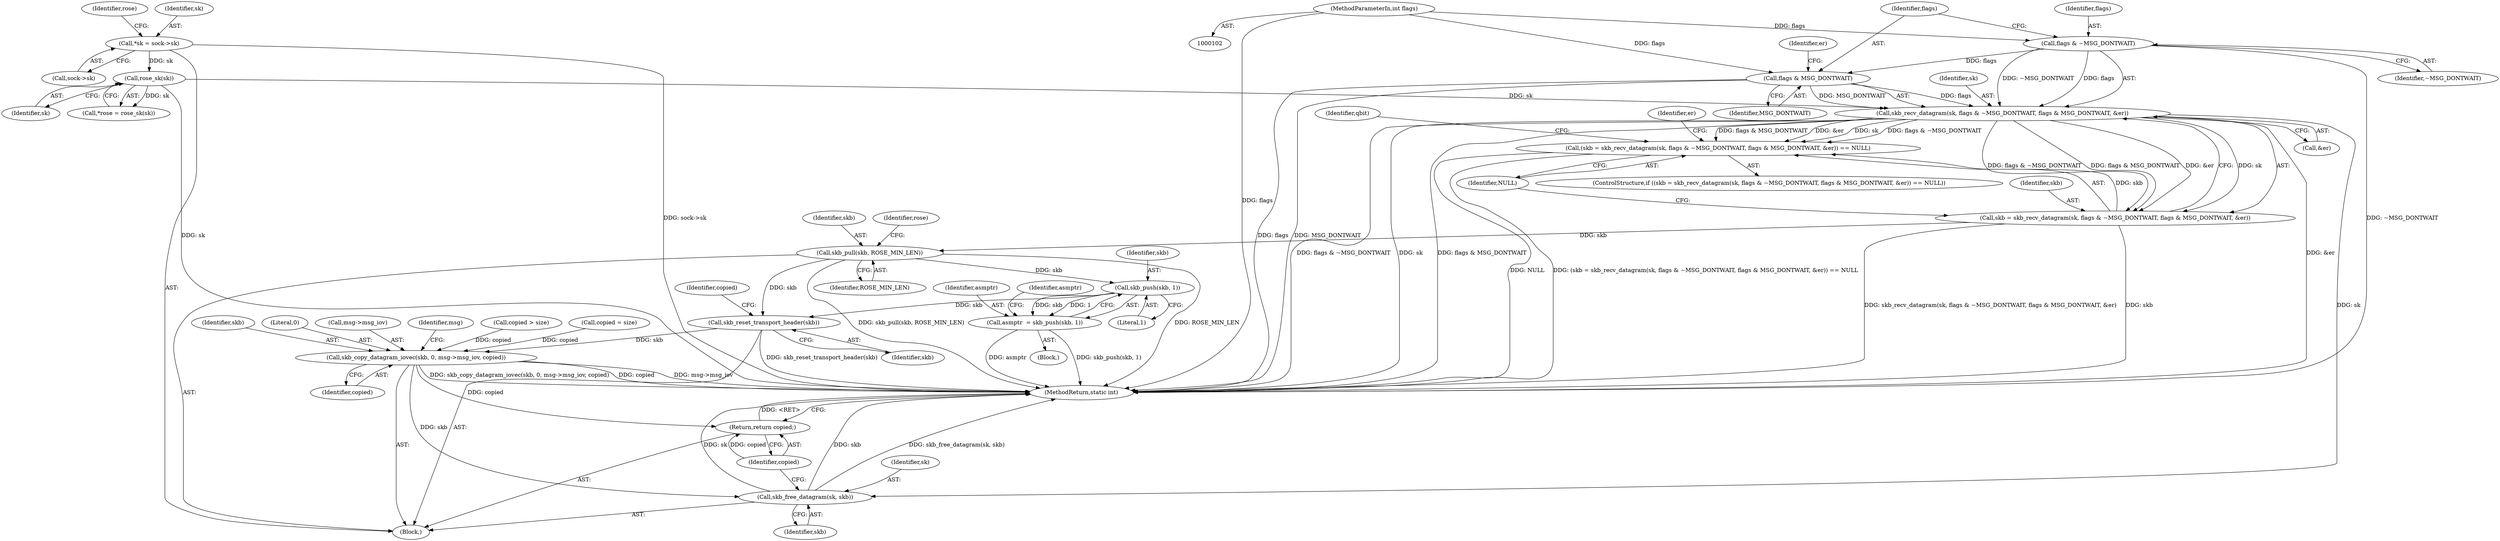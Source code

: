 digraph "0_linux_f3d3342602f8bcbf37d7c46641cb9bca7618eb1c_28@API" {
"1000139" [label="(Call,skb_recv_datagram(sk, flags & ~MSG_DONTWAIT, flags & MSG_DONTWAIT, &er))"];
"1000118" [label="(Call,rose_sk(sk))"];
"1000110" [label="(Call,*sk = sock->sk)"];
"1000141" [label="(Call,flags & ~MSG_DONTWAIT)"];
"1000107" [label="(MethodParameterIn,int flags)"];
"1000144" [label="(Call,flags & MSG_DONTWAIT)"];
"1000136" [label="(Call,(skb = skb_recv_datagram(sk, flags & ~MSG_DONTWAIT, flags & MSG_DONTWAIT, &er)) == NULL)"];
"1000137" [label="(Call,skb = skb_recv_datagram(sk, flags & ~MSG_DONTWAIT, flags & MSG_DONTWAIT, &er))"];
"1000163" [label="(Call,skb_pull(skb, ROSE_MIN_LEN))"];
"1000173" [label="(Call,skb_push(skb, 1))"];
"1000171" [label="(Call,asmptr  = skb_push(skb, 1))"];
"1000180" [label="(Call,skb_reset_transport_header(skb))"];
"1000200" [label="(Call,skb_copy_datagram_iovec(skb, 0, msg->msg_iov, copied))"];
"1000324" [label="(Call,skb_free_datagram(sk, skb))"];
"1000327" [label="(Return,return copied;)"];
"1000112" [label="(Call,sock->sk)"];
"1000117" [label="(Identifier,rose)"];
"1000178" [label="(Identifier,asmptr)"];
"1000136" [label="(Call,(skb = skb_recv_datagram(sk, flags & ~MSG_DONTWAIT, flags & MSG_DONTWAIT, &er)) == NULL)"];
"1000329" [label="(MethodReturn,static int)"];
"1000116" [label="(Call,*rose = rose_sk(sk))"];
"1000174" [label="(Identifier,skb)"];
"1000203" [label="(Call,msg->msg_iov)"];
"1000119" [label="(Identifier,sk)"];
"1000209" [label="(Identifier,msg)"];
"1000111" [label="(Identifier,sk)"];
"1000146" [label="(Identifier,MSG_DONTWAIT)"];
"1000138" [label="(Identifier,skb)"];
"1000175" [label="(Literal,1)"];
"1000181" [label="(Identifier,skb)"];
"1000110" [label="(Call,*sk = sock->sk)"];
"1000139" [label="(Call,skb_recv_datagram(sk, flags & ~MSG_DONTWAIT, flags & MSG_DONTWAIT, &er))"];
"1000173" [label="(Call,skb_push(skb, 1))"];
"1000144" [label="(Call,flags & MSG_DONTWAIT)"];
"1000325" [label="(Identifier,sk)"];
"1000188" [label="(Call,copied > size)"];
"1000192" [label="(Call,copied = size)"];
"1000171" [label="(Call,asmptr  = skb_push(skb, 1))"];
"1000201" [label="(Identifier,skb)"];
"1000180" [label="(Call,skb_reset_transport_header(skb))"];
"1000328" [label="(Identifier,copied)"];
"1000137" [label="(Call,skb = skb_recv_datagram(sk, flags & ~MSG_DONTWAIT, flags & MSG_DONTWAIT, &er))"];
"1000142" [label="(Identifier,flags)"];
"1000165" [label="(Identifier,ROSE_MIN_LEN)"];
"1000153" [label="(Identifier,qbit)"];
"1000118" [label="(Call,rose_sk(sk))"];
"1000170" [label="(Block,)"];
"1000143" [label="(Identifier,~MSG_DONTWAIT)"];
"1000172" [label="(Identifier,asmptr)"];
"1000202" [label="(Literal,0)"];
"1000140" [label="(Identifier,sk)"];
"1000163" [label="(Call,skb_pull(skb, ROSE_MIN_LEN))"];
"1000327" [label="(Return,return copied;)"];
"1000151" [label="(Identifier,er)"];
"1000147" [label="(Call,&er)"];
"1000141" [label="(Call,flags & ~MSG_DONTWAIT)"];
"1000148" [label="(Identifier,er)"];
"1000149" [label="(Identifier,NULL)"];
"1000168" [label="(Identifier,rose)"];
"1000324" [label="(Call,skb_free_datagram(sk, skb))"];
"1000107" [label="(MethodParameterIn,int flags)"];
"1000135" [label="(ControlStructure,if ((skb = skb_recv_datagram(sk, flags & ~MSG_DONTWAIT, flags & MSG_DONTWAIT, &er)) == NULL))"];
"1000206" [label="(Identifier,copied)"];
"1000164" [label="(Identifier,skb)"];
"1000200" [label="(Call,skb_copy_datagram_iovec(skb, 0, msg->msg_iov, copied))"];
"1000183" [label="(Identifier,copied)"];
"1000145" [label="(Identifier,flags)"];
"1000326" [label="(Identifier,skb)"];
"1000108" [label="(Block,)"];
"1000139" -> "1000137"  [label="AST: "];
"1000139" -> "1000147"  [label="CFG: "];
"1000140" -> "1000139"  [label="AST: "];
"1000141" -> "1000139"  [label="AST: "];
"1000144" -> "1000139"  [label="AST: "];
"1000147" -> "1000139"  [label="AST: "];
"1000137" -> "1000139"  [label="CFG: "];
"1000139" -> "1000329"  [label="DDG: flags & ~MSG_DONTWAIT"];
"1000139" -> "1000329"  [label="DDG: sk"];
"1000139" -> "1000329"  [label="DDG: flags & MSG_DONTWAIT"];
"1000139" -> "1000329"  [label="DDG: &er"];
"1000139" -> "1000136"  [label="DDG: sk"];
"1000139" -> "1000136"  [label="DDG: flags & ~MSG_DONTWAIT"];
"1000139" -> "1000136"  [label="DDG: flags & MSG_DONTWAIT"];
"1000139" -> "1000136"  [label="DDG: &er"];
"1000139" -> "1000137"  [label="DDG: sk"];
"1000139" -> "1000137"  [label="DDG: flags & ~MSG_DONTWAIT"];
"1000139" -> "1000137"  [label="DDG: flags & MSG_DONTWAIT"];
"1000139" -> "1000137"  [label="DDG: &er"];
"1000118" -> "1000139"  [label="DDG: sk"];
"1000141" -> "1000139"  [label="DDG: flags"];
"1000141" -> "1000139"  [label="DDG: ~MSG_DONTWAIT"];
"1000144" -> "1000139"  [label="DDG: flags"];
"1000144" -> "1000139"  [label="DDG: MSG_DONTWAIT"];
"1000139" -> "1000324"  [label="DDG: sk"];
"1000118" -> "1000116"  [label="AST: "];
"1000118" -> "1000119"  [label="CFG: "];
"1000119" -> "1000118"  [label="AST: "];
"1000116" -> "1000118"  [label="CFG: "];
"1000118" -> "1000329"  [label="DDG: sk"];
"1000118" -> "1000116"  [label="DDG: sk"];
"1000110" -> "1000118"  [label="DDG: sk"];
"1000110" -> "1000108"  [label="AST: "];
"1000110" -> "1000112"  [label="CFG: "];
"1000111" -> "1000110"  [label="AST: "];
"1000112" -> "1000110"  [label="AST: "];
"1000117" -> "1000110"  [label="CFG: "];
"1000110" -> "1000329"  [label="DDG: sock->sk"];
"1000141" -> "1000143"  [label="CFG: "];
"1000142" -> "1000141"  [label="AST: "];
"1000143" -> "1000141"  [label="AST: "];
"1000145" -> "1000141"  [label="CFG: "];
"1000141" -> "1000329"  [label="DDG: ~MSG_DONTWAIT"];
"1000107" -> "1000141"  [label="DDG: flags"];
"1000141" -> "1000144"  [label="DDG: flags"];
"1000107" -> "1000102"  [label="AST: "];
"1000107" -> "1000329"  [label="DDG: flags"];
"1000107" -> "1000144"  [label="DDG: flags"];
"1000144" -> "1000146"  [label="CFG: "];
"1000145" -> "1000144"  [label="AST: "];
"1000146" -> "1000144"  [label="AST: "];
"1000148" -> "1000144"  [label="CFG: "];
"1000144" -> "1000329"  [label="DDG: flags"];
"1000144" -> "1000329"  [label="DDG: MSG_DONTWAIT"];
"1000136" -> "1000135"  [label="AST: "];
"1000136" -> "1000149"  [label="CFG: "];
"1000137" -> "1000136"  [label="AST: "];
"1000149" -> "1000136"  [label="AST: "];
"1000151" -> "1000136"  [label="CFG: "];
"1000153" -> "1000136"  [label="CFG: "];
"1000136" -> "1000329"  [label="DDG: NULL"];
"1000136" -> "1000329"  [label="DDG: (skb = skb_recv_datagram(sk, flags & ~MSG_DONTWAIT, flags & MSG_DONTWAIT, &er)) == NULL"];
"1000137" -> "1000136"  [label="DDG: skb"];
"1000138" -> "1000137"  [label="AST: "];
"1000149" -> "1000137"  [label="CFG: "];
"1000137" -> "1000329"  [label="DDG: skb_recv_datagram(sk, flags & ~MSG_DONTWAIT, flags & MSG_DONTWAIT, &er)"];
"1000137" -> "1000329"  [label="DDG: skb"];
"1000137" -> "1000163"  [label="DDG: skb"];
"1000163" -> "1000108"  [label="AST: "];
"1000163" -> "1000165"  [label="CFG: "];
"1000164" -> "1000163"  [label="AST: "];
"1000165" -> "1000163"  [label="AST: "];
"1000168" -> "1000163"  [label="CFG: "];
"1000163" -> "1000329"  [label="DDG: skb_pull(skb, ROSE_MIN_LEN)"];
"1000163" -> "1000329"  [label="DDG: ROSE_MIN_LEN"];
"1000163" -> "1000173"  [label="DDG: skb"];
"1000163" -> "1000180"  [label="DDG: skb"];
"1000173" -> "1000171"  [label="AST: "];
"1000173" -> "1000175"  [label="CFG: "];
"1000174" -> "1000173"  [label="AST: "];
"1000175" -> "1000173"  [label="AST: "];
"1000171" -> "1000173"  [label="CFG: "];
"1000173" -> "1000171"  [label="DDG: skb"];
"1000173" -> "1000171"  [label="DDG: 1"];
"1000173" -> "1000180"  [label="DDG: skb"];
"1000171" -> "1000170"  [label="AST: "];
"1000172" -> "1000171"  [label="AST: "];
"1000178" -> "1000171"  [label="CFG: "];
"1000171" -> "1000329"  [label="DDG: asmptr"];
"1000171" -> "1000329"  [label="DDG: skb_push(skb, 1)"];
"1000180" -> "1000108"  [label="AST: "];
"1000180" -> "1000181"  [label="CFG: "];
"1000181" -> "1000180"  [label="AST: "];
"1000183" -> "1000180"  [label="CFG: "];
"1000180" -> "1000329"  [label="DDG: skb_reset_transport_header(skb)"];
"1000180" -> "1000200"  [label="DDG: skb"];
"1000200" -> "1000108"  [label="AST: "];
"1000200" -> "1000206"  [label="CFG: "];
"1000201" -> "1000200"  [label="AST: "];
"1000202" -> "1000200"  [label="AST: "];
"1000203" -> "1000200"  [label="AST: "];
"1000206" -> "1000200"  [label="AST: "];
"1000209" -> "1000200"  [label="CFG: "];
"1000200" -> "1000329"  [label="DDG: skb_copy_datagram_iovec(skb, 0, msg->msg_iov, copied)"];
"1000200" -> "1000329"  [label="DDG: copied"];
"1000200" -> "1000329"  [label="DDG: msg->msg_iov"];
"1000188" -> "1000200"  [label="DDG: copied"];
"1000192" -> "1000200"  [label="DDG: copied"];
"1000200" -> "1000324"  [label="DDG: skb"];
"1000200" -> "1000327"  [label="DDG: copied"];
"1000324" -> "1000108"  [label="AST: "];
"1000324" -> "1000326"  [label="CFG: "];
"1000325" -> "1000324"  [label="AST: "];
"1000326" -> "1000324"  [label="AST: "];
"1000328" -> "1000324"  [label="CFG: "];
"1000324" -> "1000329"  [label="DDG: skb"];
"1000324" -> "1000329"  [label="DDG: skb_free_datagram(sk, skb)"];
"1000324" -> "1000329"  [label="DDG: sk"];
"1000327" -> "1000108"  [label="AST: "];
"1000327" -> "1000328"  [label="CFG: "];
"1000328" -> "1000327"  [label="AST: "];
"1000329" -> "1000327"  [label="CFG: "];
"1000327" -> "1000329"  [label="DDG: <RET>"];
"1000328" -> "1000327"  [label="DDG: copied"];
}

